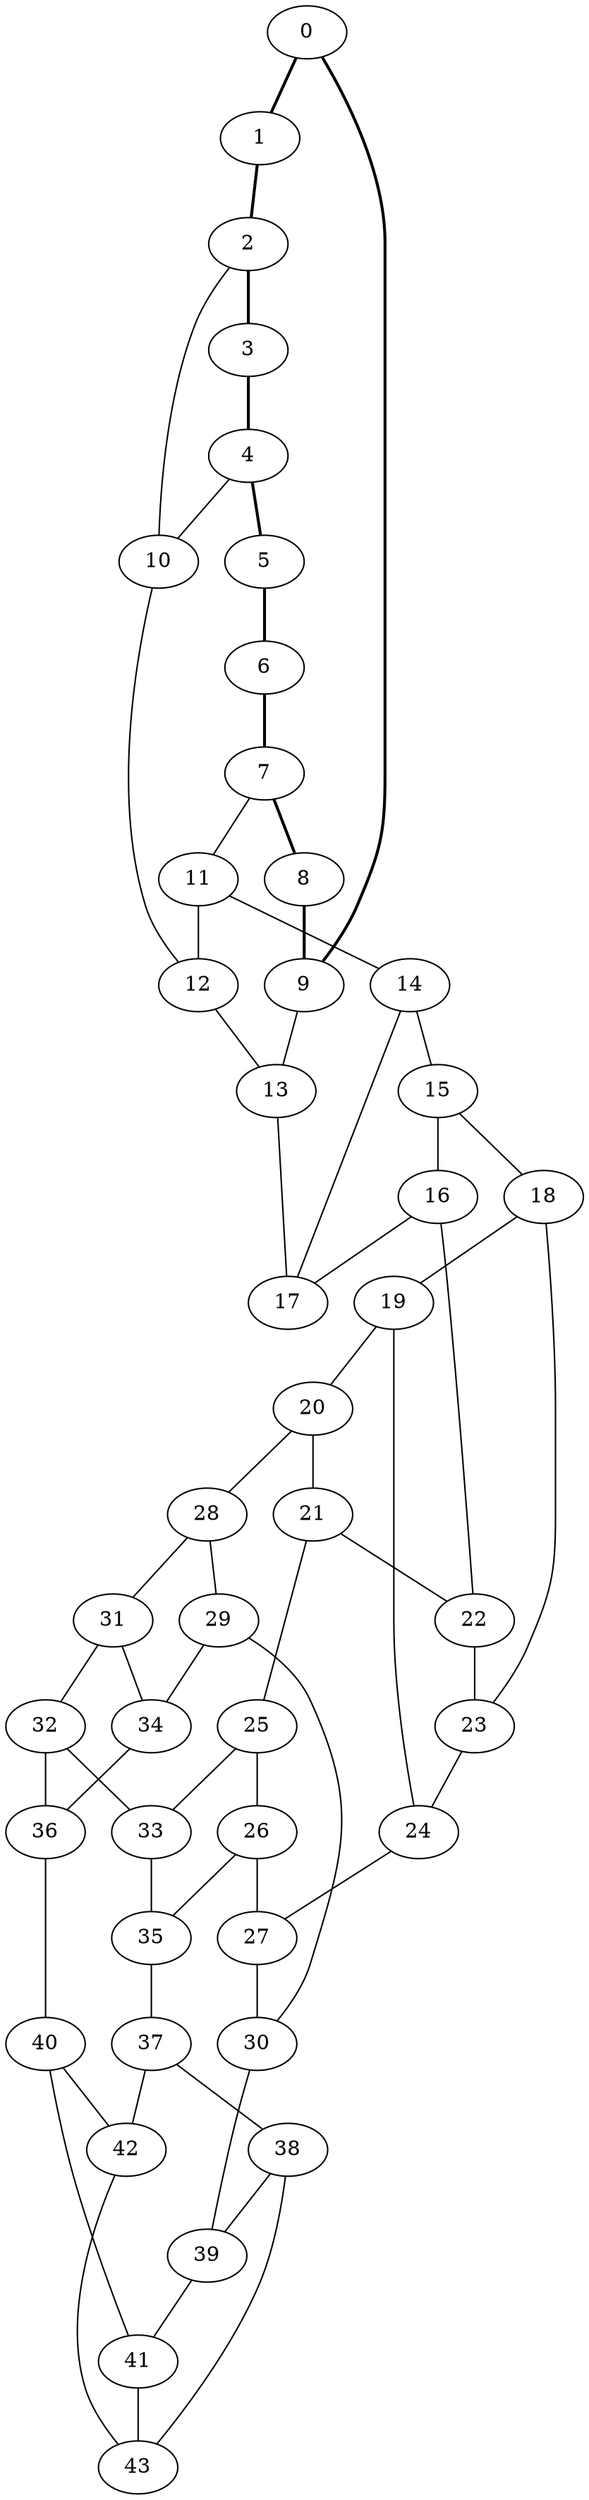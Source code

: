 graph G {
0 [ pos = " 6.63,0.00!" ];
0 -- 1[style=bold];
0 -- 9[style=bold];
1 [ pos = " 5.37,3.90!" ];
1 -- 2[style=bold];
2 [ pos = " 2.05,6.31!" ];
2 -- 3[style=bold];
2 -- 10;
3 [ pos = " -2.05,6.31!" ];
3 -- 4[style=bold];
4 [ pos = " -5.37,3.90!" ];
4 -- 5[style=bold];
4 -- 10;
5 [ pos = " -6.63,0.00!" ];
5 -- 6[style=bold];
6 [ pos = " -5.37,-3.90!" ];
6 -- 7[style=bold];
7 [ pos = " -2.05,-6.31!" ];
7 -- 8[style=bold];
7 -- 11;
8 [ pos = " 2.05,-6.31!" ];
8 -- 9[style=bold];
9 [ pos = " 5.37,-3.90!" ];
9 -- 13;
10 -- 12;
11 -- 12;
11 -- 14;
12 -- 13;
13 -- 17;
14 -- 15;
14 -- 17;
15 -- 16;
15 -- 18;
16 -- 17;
16 -- 22;
18 -- 19;
18 -- 23;
19 -- 20;
19 -- 24;
20 -- 21;
20 -- 28;
21 -- 22;
21 -- 25;
22 -- 23;
23 -- 24;
24 -- 27;
25 -- 26;
25 -- 33;
26 -- 27;
26 -- 35;
27 -- 30;
28 -- 29;
28 -- 31;
29 -- 30;
29 -- 34;
30 -- 39;
31 -- 32;
31 -- 34;
32 -- 33;
32 -- 36;
33 -- 35;
34 -- 36;
35 -- 37;
36 -- 40;
37 -- 38;
37 -- 42;
38 -- 39;
38 -- 43;
39 -- 41;
40 -- 41;
40 -- 42;
41 -- 43;
42 -- 43;
}

